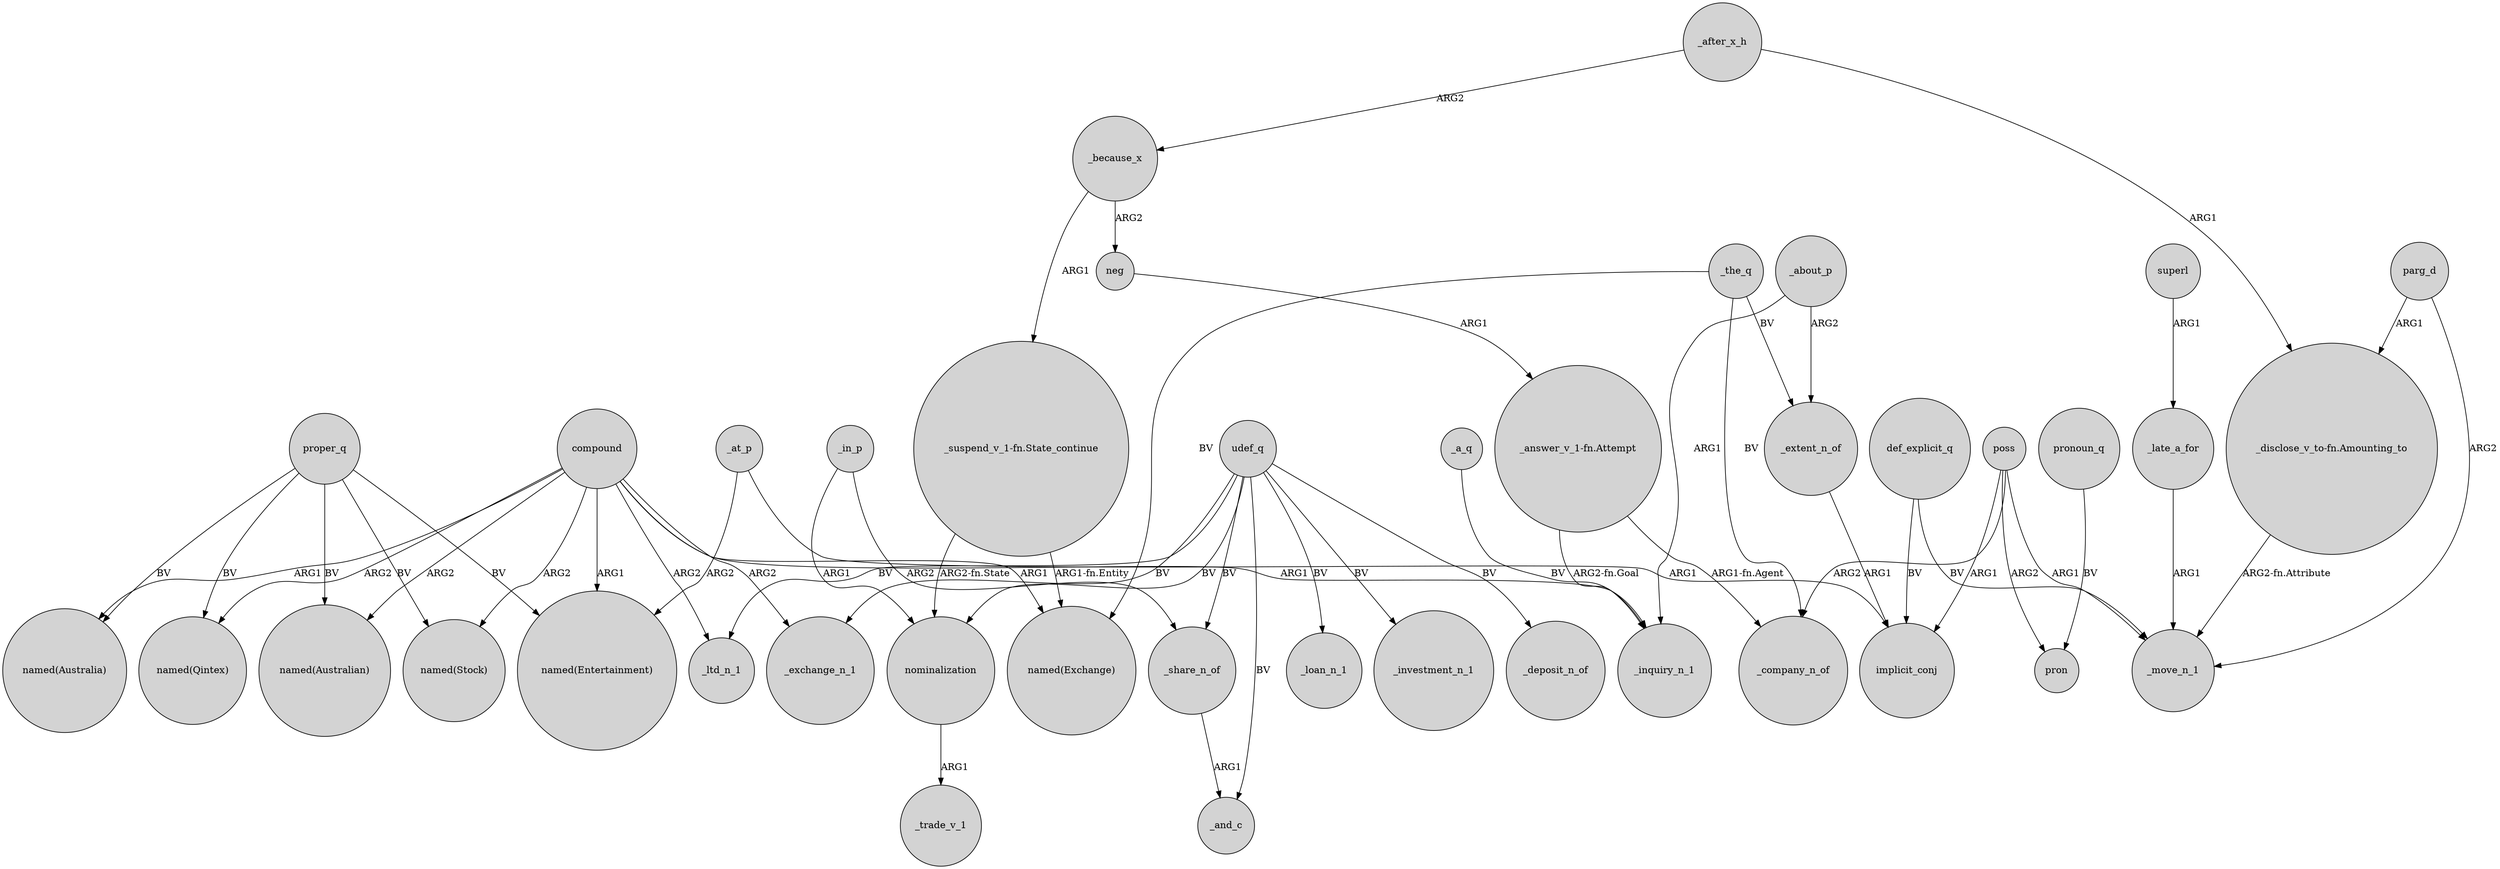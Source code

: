 digraph {
	node [shape=circle style=filled]
	compound -> "named(Stock)" [label=ARG2]
	"_suspend_v_1-fn.State_continue" -> nominalization [label="ARG2-fn.State"]
	poss -> _move_n_1 [label=ARG1]
	_in_p -> nominalization [label=ARG1]
	poss -> implicit_conj [label=ARG1]
	proper_q -> "named(Stock)" [label=BV]
	_extent_n_of -> implicit_conj [label=ARG1]
	compound -> "named(Exchange)" [label=ARG1]
	_about_p -> _inquiry_n_1 [label=ARG1]
	_the_q -> _extent_n_of [label=BV]
	udef_q -> _loan_n_1 [label=BV]
	_after_x_h -> _because_x [label=ARG2]
	_the_q -> "named(Exchange)" [label=BV]
	superl -> _late_a_for [label=ARG1]
	compound -> "named(Australian)" [label=ARG2]
	_after_x_h -> "_disclose_v_to-fn.Amounting_to" [label=ARG1]
	udef_q -> nominalization [label=BV]
	udef_q -> _exchange_n_1 [label=BV]
	def_explicit_q -> _move_n_1 [label=BV]
	proper_q -> "named(Australia)" [label=BV]
	compound -> _inquiry_n_1 [label=ARG1]
	udef_q -> _and_c [label=BV]
	_a_q -> _inquiry_n_1 [label=BV]
	compound -> "named(Entertainment)" [label=ARG1]
	"_answer_v_1-fn.Attempt" -> _company_n_of [label="ARG1-fn.Agent"]
	compound -> _exchange_n_1 [label=ARG2]
	pronoun_q -> pron [label=BV]
	_at_p -> "named(Entertainment)" [label=ARG2]
	poss -> pron [label=ARG2]
	poss -> _company_n_of [label=ARG2]
	_because_x -> "_suspend_v_1-fn.State_continue" [label=ARG1]
	udef_q -> _share_n_of [label=BV]
	"_disclose_v_to-fn.Amounting_to" -> _move_n_1 [label="ARG2-fn.Attribute"]
	parg_d -> "_disclose_v_to-fn.Amounting_to" [label=ARG1]
	_share_n_of -> _and_c [label=ARG1]
	proper_q -> "named(Australian)" [label=BV]
	_at_p -> implicit_conj [label=ARG1]
	udef_q -> _investment_n_1 [label=BV]
	compound -> "named(Qintex)" [label=ARG2]
	proper_q -> "named(Qintex)" [label=BV]
	"_suspend_v_1-fn.State_continue" -> "named(Exchange)" [label="ARG1-fn.Entity"]
	parg_d -> _move_n_1 [label=ARG2]
	compound -> _ltd_n_1 [label=ARG2]
	proper_q -> "named(Entertainment)" [label=BV]
	compound -> "named(Australia)" [label=ARG1]
	_late_a_for -> _move_n_1 [label=ARG1]
	def_explicit_q -> implicit_conj [label=BV]
	udef_q -> _ltd_n_1 [label=BV]
	_about_p -> _extent_n_of [label=ARG2]
	_in_p -> _share_n_of [label=ARG2]
	_the_q -> _company_n_of [label=BV]
	udef_q -> _deposit_n_of [label=BV]
	nominalization -> _trade_v_1 [label=ARG1]
	_because_x -> neg [label=ARG2]
	neg -> "_answer_v_1-fn.Attempt" [label=ARG1]
	"_answer_v_1-fn.Attempt" -> _inquiry_n_1 [label="ARG2-fn.Goal"]
}
